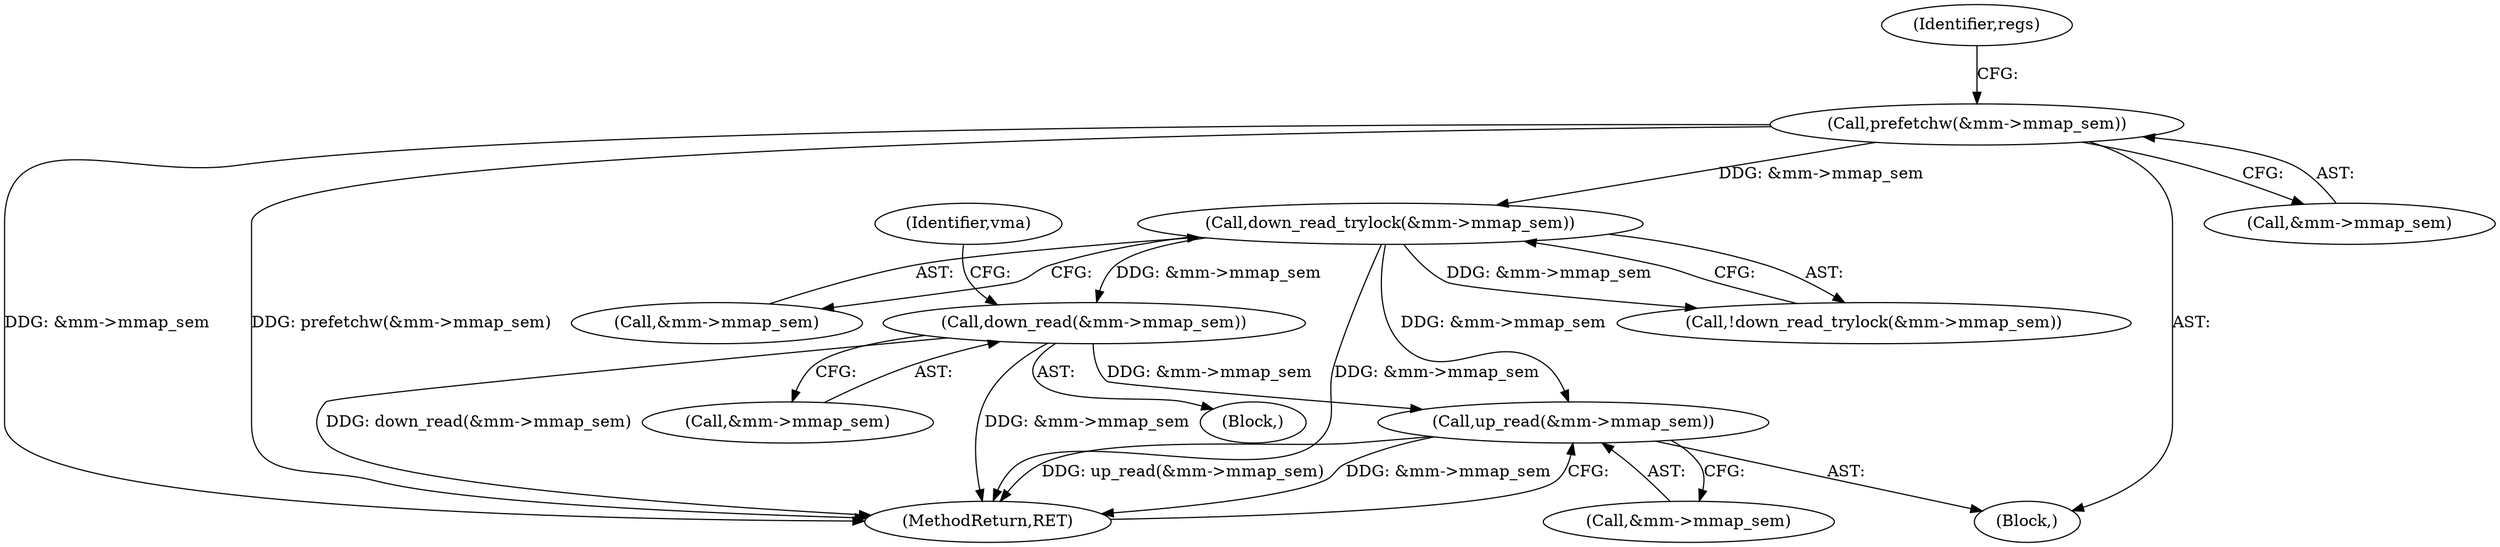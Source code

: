 digraph "0_linux_a8b0ca17b80e92faab46ee7179ba9e99ccb61233_52@API" {
"1000287" [label="(Call,down_read(&mm->mmap_sem))"];
"1000262" [label="(Call,down_read_trylock(&mm->mmap_sem))"];
"1000158" [label="(Call,prefetchw(&mm->mmap_sem))"];
"1000447" [label="(Call,up_read(&mm->mmap_sem))"];
"1000288" [label="(Call,&mm->mmap_sem)"];
"1000261" [label="(Call,!down_read_trylock(&mm->mmap_sem))"];
"1000452" [label="(MethodReturn,RET)"];
"1000119" [label="(Block,)"];
"1000166" [label="(Identifier,regs)"];
"1000448" [label="(Call,&mm->mmap_sem)"];
"1000296" [label="(Identifier,vma)"];
"1000267" [label="(Block,)"];
"1000287" [label="(Call,down_read(&mm->mmap_sem))"];
"1000263" [label="(Call,&mm->mmap_sem)"];
"1000158" [label="(Call,prefetchw(&mm->mmap_sem))"];
"1000159" [label="(Call,&mm->mmap_sem)"];
"1000447" [label="(Call,up_read(&mm->mmap_sem))"];
"1000262" [label="(Call,down_read_trylock(&mm->mmap_sem))"];
"1000287" -> "1000267"  [label="AST: "];
"1000287" -> "1000288"  [label="CFG: "];
"1000288" -> "1000287"  [label="AST: "];
"1000296" -> "1000287"  [label="CFG: "];
"1000287" -> "1000452"  [label="DDG: down_read(&mm->mmap_sem)"];
"1000287" -> "1000452"  [label="DDG: &mm->mmap_sem"];
"1000262" -> "1000287"  [label="DDG: &mm->mmap_sem"];
"1000287" -> "1000447"  [label="DDG: &mm->mmap_sem"];
"1000262" -> "1000261"  [label="AST: "];
"1000262" -> "1000263"  [label="CFG: "];
"1000263" -> "1000262"  [label="AST: "];
"1000261" -> "1000262"  [label="CFG: "];
"1000262" -> "1000452"  [label="DDG: &mm->mmap_sem"];
"1000262" -> "1000261"  [label="DDG: &mm->mmap_sem"];
"1000158" -> "1000262"  [label="DDG: &mm->mmap_sem"];
"1000262" -> "1000447"  [label="DDG: &mm->mmap_sem"];
"1000158" -> "1000119"  [label="AST: "];
"1000158" -> "1000159"  [label="CFG: "];
"1000159" -> "1000158"  [label="AST: "];
"1000166" -> "1000158"  [label="CFG: "];
"1000158" -> "1000452"  [label="DDG: &mm->mmap_sem"];
"1000158" -> "1000452"  [label="DDG: prefetchw(&mm->mmap_sem)"];
"1000447" -> "1000119"  [label="AST: "];
"1000447" -> "1000448"  [label="CFG: "];
"1000448" -> "1000447"  [label="AST: "];
"1000452" -> "1000447"  [label="CFG: "];
"1000447" -> "1000452"  [label="DDG: up_read(&mm->mmap_sem)"];
"1000447" -> "1000452"  [label="DDG: &mm->mmap_sem"];
}
